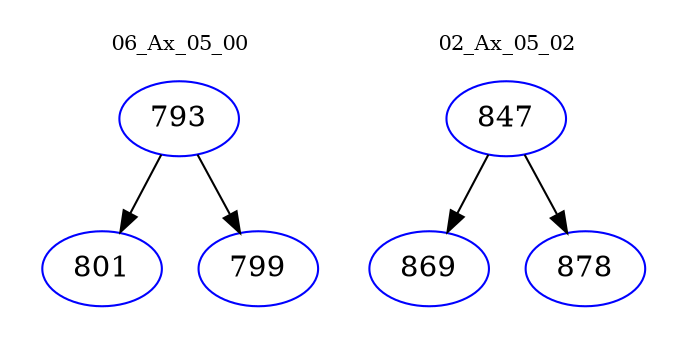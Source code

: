 digraph{
subgraph cluster_0 {
color = white
label = "06_Ax_05_00";
fontsize=10;
T0_793 [label="793", color="blue"]
T0_793 -> T0_801 [color="black"]
T0_801 [label="801", color="blue"]
T0_793 -> T0_799 [color="black"]
T0_799 [label="799", color="blue"]
}
subgraph cluster_1 {
color = white
label = "02_Ax_05_02";
fontsize=10;
T1_847 [label="847", color="blue"]
T1_847 -> T1_869 [color="black"]
T1_869 [label="869", color="blue"]
T1_847 -> T1_878 [color="black"]
T1_878 [label="878", color="blue"]
}
}
